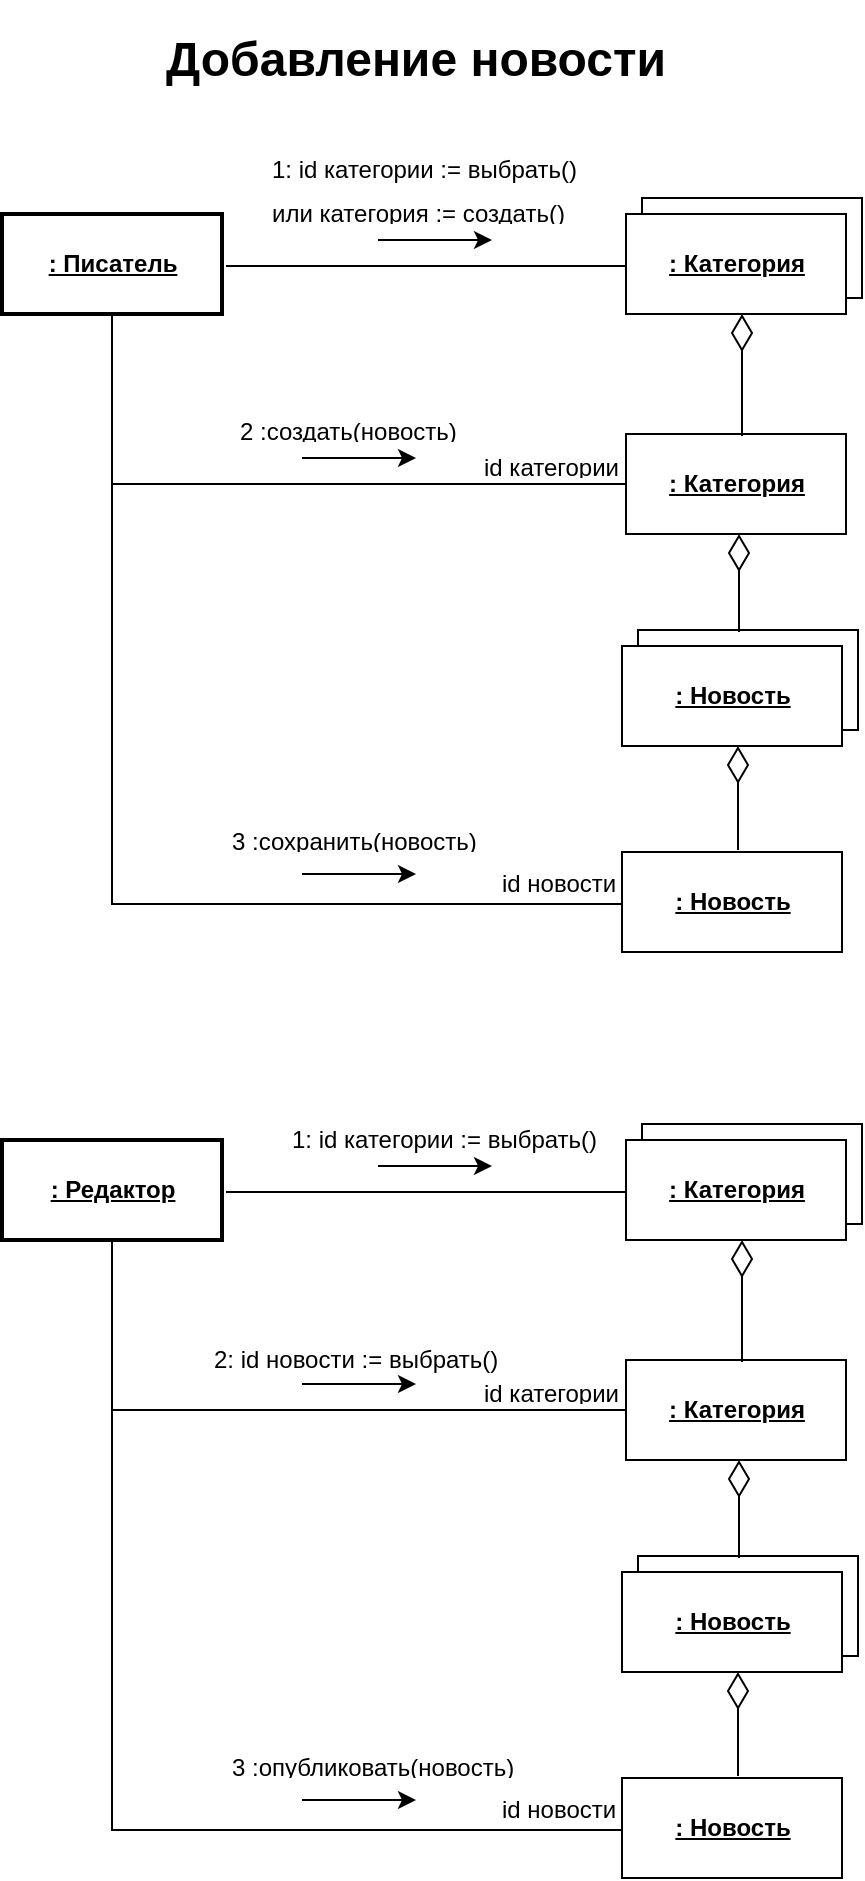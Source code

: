 <mxfile version="20.3.7" type="device"><diagram id="T0zFcQUFk3q9QNQ4Bc2u" name="Страница 1"><mxGraphModel dx="1422" dy="794" grid="1" gridSize="10" guides="1" tooltips="1" connect="1" arrows="1" fold="1" page="1" pageScale="1" pageWidth="827" pageHeight="1169" math="0" shadow="0"><root><mxCell id="0"/><mxCell id="1" parent="0"/><mxCell id="lGOc9Vdqqiaz1r5yg2OJ-52" value="" style="endArrow=none;html=1;rounded=0;fontSize=12;endSize=15;entryX=0;entryY=0.5;entryDx=0;entryDy=0;" parent="1" edge="1"><mxGeometry width="50" height="50" relative="1" as="geometry"><mxPoint x="235" y="287" as="sourcePoint"/><mxPoint x="492" y="502" as="targetPoint"/><Array as="points"><mxPoint x="235" y="502"/></Array></mxGeometry></mxCell><mxCell id="lGOc9Vdqqiaz1r5yg2OJ-1" value="&lt;u style=&quot;&quot;&gt;&lt;b&gt;: Писатель&lt;/b&gt;&lt;/u&gt;" style="html=1;perimeterSpacing=0;strokeWidth=2;" parent="1" vertex="1"><mxGeometry x="180" y="157" width="110" height="50" as="geometry"/></mxCell><mxCell id="lGOc9Vdqqiaz1r5yg2OJ-4" value="" style="group" parent="1" vertex="1" connectable="0"><mxGeometry x="492" y="149" width="118" height="58" as="geometry"/></mxCell><mxCell id="lGOc9Vdqqiaz1r5yg2OJ-3" value="" style="html=1;" parent="lGOc9Vdqqiaz1r5yg2OJ-4" vertex="1"><mxGeometry x="8" width="110" height="50" as="geometry"/></mxCell><mxCell id="lGOc9Vdqqiaz1r5yg2OJ-2" value="&lt;b&gt;&lt;u&gt;: Категория&lt;/u&gt;&lt;/b&gt;" style="html=1;" parent="lGOc9Vdqqiaz1r5yg2OJ-4" vertex="1"><mxGeometry y="8" width="110" height="50" as="geometry"/></mxCell><mxCell id="lGOc9Vdqqiaz1r5yg2OJ-5" value="&lt;b&gt;&lt;u&gt;: Категория&lt;/u&gt;&lt;/b&gt;" style="html=1;" parent="1" vertex="1"><mxGeometry x="492" y="267" width="110" height="50" as="geometry"/></mxCell><mxCell id="lGOc9Vdqqiaz1r5yg2OJ-6" value="" style="line;strokeWidth=1;fillColor=none;align=left;verticalAlign=middle;spacingTop=-1;spacingLeft=3;spacingRight=3;rotatable=0;labelPosition=right;points=[];portConstraint=eastwest;strokeColor=inherit;" parent="1" vertex="1"><mxGeometry x="292" y="179" width="200" height="8" as="geometry"/></mxCell><mxCell id="lGOc9Vdqqiaz1r5yg2OJ-9" value="" style="endArrow=classic;html=1;rounded=0;fontSize=13;endSize=6;" parent="1" edge="1"><mxGeometry width="50" height="50" relative="1" as="geometry"><mxPoint x="368" y="170" as="sourcePoint"/><mxPoint x="425" y="170" as="targetPoint"/></mxGeometry></mxCell><mxCell id="lGOc9Vdqqiaz1r5yg2OJ-10" value="&lt;h1 style=&quot;font-size: 12px;&quot;&gt;&lt;span style=&quot;font-size: 12px; font-weight: 400; text-align: center; background-color: rgb(255, 255, 255);&quot;&gt;1: id категории := выбрать()&amp;nbsp;&lt;/span&gt;&lt;/h1&gt;&lt;div&gt;&lt;span style=&quot;font-size: 12px; font-weight: 400; text-align: center; background-color: rgb(255, 255, 255);&quot;&gt;или категория := создать()&lt;/span&gt;&lt;/div&gt;" style="text;html=1;strokeColor=none;fillColor=none;spacing=5;spacingTop=-20;whiteSpace=wrap;overflow=hidden;rounded=0;fontSize=12;" parent="1" vertex="1"><mxGeometry x="310" y="130" width="164" height="32" as="geometry"/></mxCell><mxCell id="lGOc9Vdqqiaz1r5yg2OJ-12" value="" style="endArrow=diamondThin;endFill=0;endSize=16;html=1;rounded=0;fontSize=12;" parent="1" edge="1"><mxGeometry width="160" relative="1" as="geometry"><mxPoint x="550" y="268" as="sourcePoint"/><mxPoint x="550" y="207" as="targetPoint"/></mxGeometry></mxCell><mxCell id="lGOc9Vdqqiaz1r5yg2OJ-13" value="" style="endArrow=none;html=1;rounded=0;fontSize=12;endSize=15;exitX=0.5;exitY=1;exitDx=0;exitDy=0;entryX=0;entryY=0.5;entryDx=0;entryDy=0;" parent="1" source="lGOc9Vdqqiaz1r5yg2OJ-1" target="lGOc9Vdqqiaz1r5yg2OJ-5" edge="1"><mxGeometry width="50" height="50" relative="1" as="geometry"><mxPoint x="462" y="377" as="sourcePoint"/><mxPoint x="512" y="327" as="targetPoint"/><Array as="points"><mxPoint x="235" y="292"/></Array></mxGeometry></mxCell><mxCell id="lGOc9Vdqqiaz1r5yg2OJ-14" value="" style="endArrow=classic;html=1;rounded=0;fontSize=13;endSize=6;" parent="1" edge="1"><mxGeometry width="50" height="50" relative="1" as="geometry"><mxPoint x="330" y="279" as="sourcePoint"/><mxPoint x="387" y="279" as="targetPoint"/></mxGeometry></mxCell><mxCell id="lGOc9Vdqqiaz1r5yg2OJ-15" value="&lt;h1 style=&quot;font-size: 12px;&quot;&gt;&lt;span style=&quot;font-size: 12px; font-weight: 400; text-align: center; background-color: rgb(255, 255, 255);&quot;&gt;2 :создать(новость)&lt;/span&gt;&lt;br style=&quot;font-size: 12px;&quot;&gt;&lt;/h1&gt;" style="text;html=1;strokeColor=none;fillColor=none;spacing=5;spacingTop=-20;whiteSpace=wrap;overflow=hidden;rounded=0;fontSize=12;" parent="1" vertex="1"><mxGeometry x="294" y="261" width="122" height="10" as="geometry"/></mxCell><mxCell id="lGOc9Vdqqiaz1r5yg2OJ-16" value="&lt;h1 style=&quot;font-size: 12px;&quot;&gt;&lt;span style=&quot;font-size: 12px; font-weight: 400; text-align: center; background-color: rgb(255, 255, 255);&quot;&gt;id категории&lt;br&gt;&lt;/span&gt;&lt;/h1&gt;" style="text;html=1;strokeColor=none;fillColor=none;spacing=5;spacingTop=-20;whiteSpace=wrap;overflow=hidden;rounded=0;fontSize=12;" parent="1" vertex="1"><mxGeometry x="416" y="279" width="80" height="10" as="geometry"/></mxCell><mxCell id="lGOc9Vdqqiaz1r5yg2OJ-41" value="" style="group" parent="1" vertex="1" connectable="0"><mxGeometry x="490" y="365" width="118" height="58" as="geometry"/></mxCell><mxCell id="lGOc9Vdqqiaz1r5yg2OJ-42" value="" style="html=1;" parent="lGOc9Vdqqiaz1r5yg2OJ-41" vertex="1"><mxGeometry x="8" width="110" height="50" as="geometry"/></mxCell><mxCell id="lGOc9Vdqqiaz1r5yg2OJ-43" value="&lt;b&gt;&lt;u&gt;: Новость&lt;/u&gt;&lt;/b&gt;" style="html=1;" parent="lGOc9Vdqqiaz1r5yg2OJ-41" vertex="1"><mxGeometry y="8" width="110" height="50" as="geometry"/></mxCell><mxCell id="lGOc9Vdqqiaz1r5yg2OJ-44" value="&lt;b&gt;&lt;u&gt;: Новость&lt;/u&gt;&lt;/b&gt;" style="html=1;" parent="1" vertex="1"><mxGeometry x="490" y="476" width="110" height="50" as="geometry"/></mxCell><mxCell id="lGOc9Vdqqiaz1r5yg2OJ-45" value="" style="endArrow=diamondThin;endFill=0;endSize=16;html=1;rounded=0;fontSize=12;" parent="1" edge="1"><mxGeometry width="160" relative="1" as="geometry"><mxPoint x="548" y="475" as="sourcePoint"/><mxPoint x="548" y="423" as="targetPoint"/></mxGeometry></mxCell><mxCell id="lGOc9Vdqqiaz1r5yg2OJ-46" value="" style="endArrow=diamondThin;endFill=0;endSize=16;html=1;rounded=0;fontSize=12;" parent="1" edge="1"><mxGeometry width="160" relative="1" as="geometry"><mxPoint x="548.5" y="366" as="sourcePoint"/><mxPoint x="548.5" y="317" as="targetPoint"/></mxGeometry></mxCell><mxCell id="lGOc9Vdqqiaz1r5yg2OJ-53" value="" style="endArrow=classic;html=1;rounded=0;fontSize=13;endSize=6;" parent="1" edge="1"><mxGeometry width="50" height="50" relative="1" as="geometry"><mxPoint x="330" y="487" as="sourcePoint"/><mxPoint x="387" y="487" as="targetPoint"/></mxGeometry></mxCell><mxCell id="lGOc9Vdqqiaz1r5yg2OJ-54" value="&lt;h1 style=&quot;font-size: 12px;&quot;&gt;&lt;span style=&quot;font-size: 12px; font-weight: 400; text-align: center; background-color: rgb(255, 255, 255);&quot;&gt;3 :сохранить(новость)&lt;/span&gt;&lt;br style=&quot;font-size: 12px;&quot;&gt;&lt;/h1&gt;" style="text;html=1;strokeColor=none;fillColor=none;spacing=5;spacingTop=-20;whiteSpace=wrap;overflow=hidden;rounded=0;fontSize=12;" parent="1" vertex="1"><mxGeometry x="290" y="466" width="140" height="10" as="geometry"/></mxCell><mxCell id="lGOc9Vdqqiaz1r5yg2OJ-55" value="&lt;h1 style=&quot;font-size: 12px;&quot;&gt;&lt;span style=&quot;font-size: 12px; font-weight: 400; text-align: center; background-color: rgb(255, 255, 255);&quot;&gt;id новости&lt;br&gt;&lt;/span&gt;&lt;/h1&gt;" style="text;html=1;strokeColor=none;fillColor=none;spacing=5;spacingTop=-20;whiteSpace=wrap;overflow=hidden;rounded=0;fontSize=12;" parent="1" vertex="1"><mxGeometry x="425" y="487" width="80" height="10" as="geometry"/></mxCell><mxCell id="lGOc9Vdqqiaz1r5yg2OJ-56" value="" style="endArrow=none;html=1;rounded=0;fontSize=12;endSize=15;entryX=0;entryY=0.5;entryDx=0;entryDy=0;" parent="1" edge="1"><mxGeometry width="50" height="50" relative="1" as="geometry"><mxPoint x="235" y="750" as="sourcePoint"/><mxPoint x="492" y="965" as="targetPoint"/><Array as="points"><mxPoint x="235" y="965"/></Array></mxGeometry></mxCell><mxCell id="lGOc9Vdqqiaz1r5yg2OJ-57" value="&lt;u style=&quot;&quot;&gt;&lt;b&gt;: Редактор&lt;/b&gt;&lt;/u&gt;" style="html=1;perimeterSpacing=0;strokeWidth=2;" parent="1" vertex="1"><mxGeometry x="180" y="620" width="110" height="50" as="geometry"/></mxCell><mxCell id="lGOc9Vdqqiaz1r5yg2OJ-58" value="" style="group" parent="1" vertex="1" connectable="0"><mxGeometry x="492" y="612" width="118" height="58" as="geometry"/></mxCell><mxCell id="lGOc9Vdqqiaz1r5yg2OJ-59" value="" style="html=1;" parent="lGOc9Vdqqiaz1r5yg2OJ-58" vertex="1"><mxGeometry x="8" width="110" height="50" as="geometry"/></mxCell><mxCell id="lGOc9Vdqqiaz1r5yg2OJ-60" value="&lt;b&gt;&lt;u&gt;: Категория&lt;/u&gt;&lt;/b&gt;" style="html=1;" parent="lGOc9Vdqqiaz1r5yg2OJ-58" vertex="1"><mxGeometry y="8" width="110" height="50" as="geometry"/></mxCell><mxCell id="lGOc9Vdqqiaz1r5yg2OJ-61" value="&lt;b&gt;&lt;u&gt;: Категория&lt;/u&gt;&lt;/b&gt;" style="html=1;" parent="1" vertex="1"><mxGeometry x="492" y="730" width="110" height="50" as="geometry"/></mxCell><mxCell id="lGOc9Vdqqiaz1r5yg2OJ-62" value="" style="line;strokeWidth=1;fillColor=none;align=left;verticalAlign=middle;spacingTop=-1;spacingLeft=3;spacingRight=3;rotatable=0;labelPosition=right;points=[];portConstraint=eastwest;strokeColor=inherit;" parent="1" vertex="1"><mxGeometry x="292" y="642" width="200" height="8" as="geometry"/></mxCell><mxCell id="lGOc9Vdqqiaz1r5yg2OJ-63" value="" style="endArrow=classic;html=1;rounded=0;fontSize=13;endSize=6;" parent="1" edge="1"><mxGeometry width="50" height="50" relative="1" as="geometry"><mxPoint x="368" y="633" as="sourcePoint"/><mxPoint x="425" y="633" as="targetPoint"/></mxGeometry></mxCell><mxCell id="lGOc9Vdqqiaz1r5yg2OJ-65" value="" style="endArrow=diamondThin;endFill=0;endSize=16;html=1;rounded=0;fontSize=12;" parent="1" edge="1"><mxGeometry width="160" relative="1" as="geometry"><mxPoint x="550" y="731" as="sourcePoint"/><mxPoint x="550" y="670" as="targetPoint"/></mxGeometry></mxCell><mxCell id="lGOc9Vdqqiaz1r5yg2OJ-66" value="" style="endArrow=none;html=1;rounded=0;fontSize=12;endSize=15;exitX=0.5;exitY=1;exitDx=0;exitDy=0;entryX=0;entryY=0.5;entryDx=0;entryDy=0;" parent="1" source="lGOc9Vdqqiaz1r5yg2OJ-57" target="lGOc9Vdqqiaz1r5yg2OJ-61" edge="1"><mxGeometry width="50" height="50" relative="1" as="geometry"><mxPoint x="462" y="840" as="sourcePoint"/><mxPoint x="512" y="790" as="targetPoint"/><Array as="points"><mxPoint x="235" y="755"/></Array></mxGeometry></mxCell><mxCell id="lGOc9Vdqqiaz1r5yg2OJ-67" value="" style="endArrow=classic;html=1;rounded=0;fontSize=13;endSize=6;" parent="1" edge="1"><mxGeometry width="50" height="50" relative="1" as="geometry"><mxPoint x="330" y="742" as="sourcePoint"/><mxPoint x="387" y="742" as="targetPoint"/></mxGeometry></mxCell><mxCell id="lGOc9Vdqqiaz1r5yg2OJ-69" value="&lt;h1 style=&quot;font-size: 12px;&quot;&gt;&lt;span style=&quot;font-size: 12px; font-weight: 400; text-align: center; background-color: rgb(255, 255, 255);&quot;&gt;id категории&lt;br&gt;&lt;/span&gt;&lt;/h1&gt;" style="text;html=1;strokeColor=none;fillColor=none;spacing=5;spacingTop=-20;whiteSpace=wrap;overflow=hidden;rounded=0;fontSize=12;" parent="1" vertex="1"><mxGeometry x="416" y="742" width="80" height="10" as="geometry"/></mxCell><mxCell id="lGOc9Vdqqiaz1r5yg2OJ-73" value="&lt;h1 style=&quot;font-size: 12px;&quot;&gt;&lt;span style=&quot;font-size: 12px; font-weight: 400; text-align: center; background-color: rgb(255, 255, 255);&quot;&gt;1: id категории := выбрать()&amp;nbsp;&lt;/span&gt;&lt;/h1&gt;" style="text;html=1;strokeColor=none;fillColor=none;spacing=5;spacingTop=-20;whiteSpace=wrap;overflow=hidden;rounded=0;fontSize=12;" parent="1" vertex="1"><mxGeometry x="320" y="615" width="164" height="17" as="geometry"/></mxCell><mxCell id="lGOc9Vdqqiaz1r5yg2OJ-76" value="&lt;h1 style=&quot;font-size: 12px;&quot;&gt;&lt;span style=&quot;font-size: 12px; font-weight: 400; text-align: center; background-color: rgb(255, 255, 255);&quot;&gt;2: id новости := выбрать()&amp;nbsp;&lt;/span&gt;&lt;/h1&gt;" style="text;html=1;strokeColor=none;fillColor=none;spacing=5;spacingTop=-20;whiteSpace=wrap;overflow=hidden;rounded=0;fontSize=12;" parent="1" vertex="1"><mxGeometry x="281" y="725" width="164" height="17" as="geometry"/></mxCell><mxCell id="lGOc9Vdqqiaz1r5yg2OJ-77" value="" style="group" parent="1" vertex="1" connectable="0"><mxGeometry x="490" y="828" width="118" height="58" as="geometry"/></mxCell><mxCell id="lGOc9Vdqqiaz1r5yg2OJ-78" value="" style="html=1;" parent="lGOc9Vdqqiaz1r5yg2OJ-77" vertex="1"><mxGeometry x="8" width="110" height="50" as="geometry"/></mxCell><mxCell id="lGOc9Vdqqiaz1r5yg2OJ-79" value="&lt;b&gt;&lt;u&gt;: Новость&lt;/u&gt;&lt;/b&gt;" style="html=1;" parent="lGOc9Vdqqiaz1r5yg2OJ-77" vertex="1"><mxGeometry y="8" width="110" height="50" as="geometry"/></mxCell><mxCell id="lGOc9Vdqqiaz1r5yg2OJ-80" value="&lt;b&gt;&lt;u&gt;: Новость&lt;/u&gt;&lt;/b&gt;" style="html=1;" parent="1" vertex="1"><mxGeometry x="490" y="939" width="110" height="50" as="geometry"/></mxCell><mxCell id="lGOc9Vdqqiaz1r5yg2OJ-81" value="" style="endArrow=diamondThin;endFill=0;endSize=16;html=1;rounded=0;fontSize=12;" parent="1" edge="1"><mxGeometry width="160" relative="1" as="geometry"><mxPoint x="548" y="938" as="sourcePoint"/><mxPoint x="548" y="886" as="targetPoint"/></mxGeometry></mxCell><mxCell id="lGOc9Vdqqiaz1r5yg2OJ-82" value="" style="endArrow=diamondThin;endFill=0;endSize=16;html=1;rounded=0;fontSize=12;" parent="1" edge="1"><mxGeometry width="160" relative="1" as="geometry"><mxPoint x="548.5" y="829" as="sourcePoint"/><mxPoint x="548.5" y="780" as="targetPoint"/></mxGeometry></mxCell><mxCell id="lGOc9Vdqqiaz1r5yg2OJ-83" value="" style="endArrow=classic;html=1;rounded=0;fontSize=13;endSize=6;" parent="1" edge="1"><mxGeometry width="50" height="50" relative="1" as="geometry"><mxPoint x="330" y="950" as="sourcePoint"/><mxPoint x="387" y="950" as="targetPoint"/></mxGeometry></mxCell><mxCell id="lGOc9Vdqqiaz1r5yg2OJ-84" value="&lt;h1 style=&quot;font-size: 12px;&quot;&gt;&lt;span style=&quot;font-size: 12px; font-weight: 400; text-align: center; background-color: rgb(255, 255, 255);&quot;&gt;3 :опубликовать(новость)&lt;/span&gt;&lt;br style=&quot;font-size: 12px;&quot;&gt;&lt;/h1&gt;" style="text;html=1;strokeColor=none;fillColor=none;spacing=5;spacingTop=-20;whiteSpace=wrap;overflow=hidden;rounded=0;fontSize=12;" parent="1" vertex="1"><mxGeometry x="290" y="929" width="150" height="10" as="geometry"/></mxCell><mxCell id="lGOc9Vdqqiaz1r5yg2OJ-85" value="&lt;h1 style=&quot;font-size: 12px;&quot;&gt;&lt;span style=&quot;font-size: 12px; font-weight: 400; text-align: center; background-color: rgb(255, 255, 255);&quot;&gt;id новости&lt;br&gt;&lt;/span&gt;&lt;/h1&gt;" style="text;html=1;strokeColor=none;fillColor=none;spacing=5;spacingTop=-20;whiteSpace=wrap;overflow=hidden;rounded=0;fontSize=12;" parent="1" vertex="1"><mxGeometry x="425" y="950" width="80" height="10" as="geometry"/></mxCell><mxCell id="NKmYgulfoMXujEOse1Nh-1" value="&lt;h1&gt;Добавление новости&lt;/h1&gt;" style="text;html=1;strokeColor=none;fillColor=none;spacing=5;spacingTop=-20;whiteSpace=wrap;overflow=hidden;rounded=0;" vertex="1" parent="1"><mxGeometry x="257" y="60" width="264" height="45" as="geometry"/></mxCell></root></mxGraphModel></diagram></mxfile>